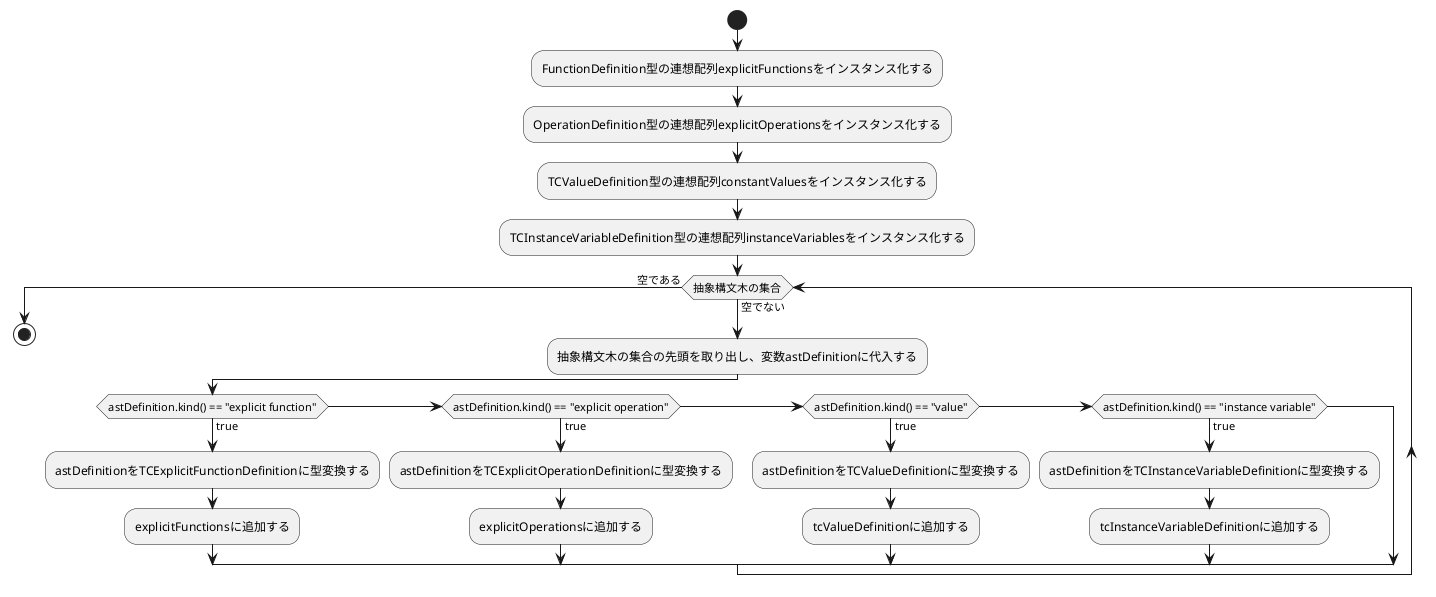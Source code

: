 @startuml ExtendedAstAnalysis

start
:FunctionDefinition型の連想配列explicitFunctionsをインスタンス化する;
:OperationDefinition型の連想配列explicitOperationsをインスタンス化する;
:TCValueDefinition型の連想配列constantValuesをインスタンス化する;
:TCInstanceVariableDefinition型の連想配列instanceVariablesをインスタンス化する;
while (抽象構文木の集合) is (空でない)
:抽象構文木の集合の先頭を取り出し、変数astDefinitionに代入する;
if(astDefinition.kind() == "explicit function") then (true)
  :astDefinitionをTCExplicitFunctionDefinitionに型変換する;
  :explicitFunctionsに追加する;
elseif(astDefinition.kind() == "explicit operation") then (true)
  :astDefinitionをTCExplicitOperationDefinitionに型変換する;
  :explicitOperationsに追加する;
elseif(astDefinition.kind() == "value") then (true)
  :astDefinitionをTCValueDefinitionに型変換する;
  :tcValueDefinitionに追加する;
elseif(astDefinition.kind() == "instance variable") then (true)
  :astDefinitionをTCInstanceVariableDefinitionに型変換する;
  :tcInstanceVariableDefinitionに追加する;
endif
endwhile(空である)

stop

@enduml